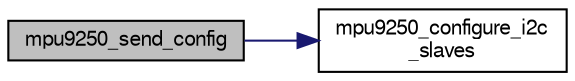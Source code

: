 digraph "mpu9250_send_config"
{
  edge [fontname="FreeSans",fontsize="10",labelfontname="FreeSans",labelfontsize="10"];
  node [fontname="FreeSans",fontsize="10",shape=record];
  rankdir="LR";
  Node1 [label="mpu9250_send_config",height=0.2,width=0.4,color="black", fillcolor="grey75", style="filled", fontcolor="black"];
  Node1 -> Node2 [color="midnightblue",fontsize="10",style="solid",fontname="FreeSans"];
  Node2 [label="mpu9250_configure_i2c\l_slaves",height=0.2,width=0.4,color="black", fillcolor="white", style="filled",URL="$mpu9250_8h.html#ad8c9bdb9e4d73f97f5b3daceb9e6e31b",tooltip="Configure I2C slaves of the MPU. "];
}
